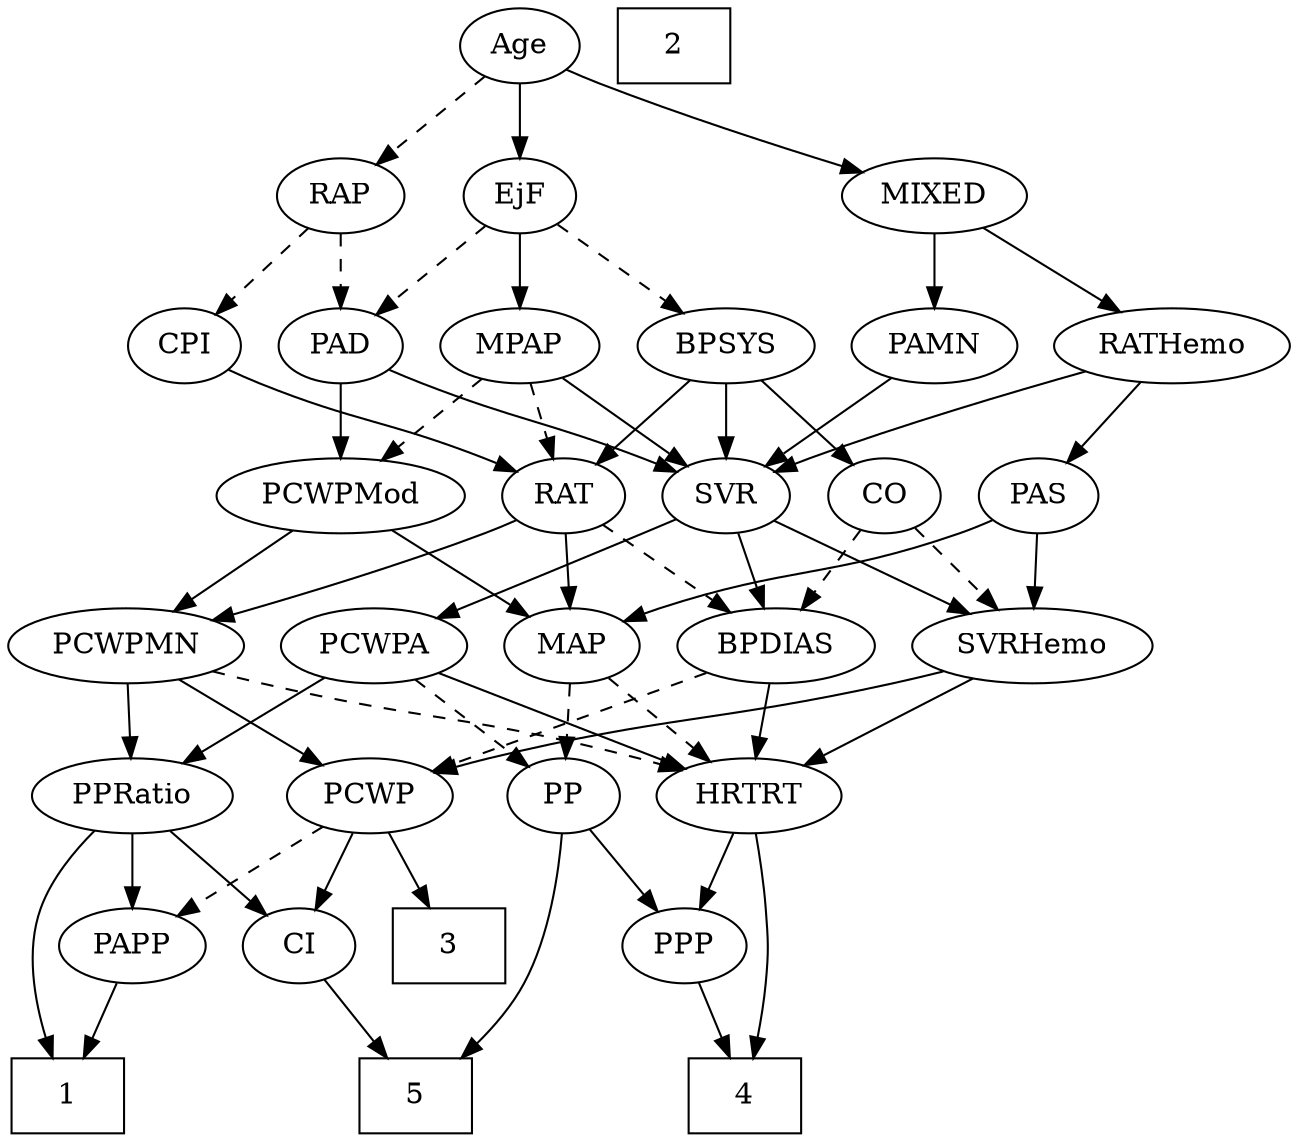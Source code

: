 strict digraph {
	graph [bb="0,0,521.64,540"];
	node [label="\N"];
	1	[height=0.5,
		pos="149.25,18",
		shape=box,
		width=0.75];
	2	[height=0.5,
		pos="353.25,522",
		shape=box,
		width=0.75];
	3	[height=0.5,
		pos="59.246,90",
		shape=box,
		width=0.75];
	4	[height=0.5,
		pos="333.25,18",
		shape=box,
		width=0.75];
	5	[height=0.5,
		pos="223.25,18",
		shape=box,
		width=0.75];
	Age	[height=0.5,
		pos="281.25,522",
		width=0.75];
	EjF	[height=0.5,
		pos="205.25,450",
		width=0.75];
	Age -> EjF	[pos="e,220.6,465.14 265.87,506.83 255.05,496.87 240.39,483.37 228.2,472.14",
		style=solid];
	RAP	[height=0.5,
		pos="281.25,450",
		width=0.77632];
	Age -> RAP	[pos="e,281.25,468.1 281.25,503.7 281.25,495.98 281.25,486.71 281.25,478.11",
		style=dashed];
	MIXED	[height=0.5,
		pos="368.25,450",
		width=1.1193];
	Age -> MIXED	[pos="e,349.41,466.16 298.02,507.5 310.32,497.61 327.28,483.96 341.44,472.56",
		style=solid];
	MPAP	[height=0.5,
		pos="203.25,378",
		width=0.97491];
	EjF -> MPAP	[pos="e,203.73,396.1 204.75,431.7 204.53,423.98 204.27,414.71 204.02,406.11",
		style=solid];
	BPSYS	[height=0.5,
		pos="40.246,378",
		width=1.0471];
	EjF -> BPSYS	[pos="e,67.626,390.62 182.99,439.56 155.89,428.06 109.71,408.47 77.23,394.69",
		style=dashed];
	PAD	[height=0.5,
		pos="285.25,378",
		width=0.79437];
	EjF -> PAD	[pos="e,269.2,393.04 221.05,435.17 232.59,425.07 248.43,411.21 261.49,399.79",
		style=dashed];
	RAP -> PAD	[pos="e,284.27,396.1 282.24,431.7 282.68,423.98 283.21,414.71 283.7,406.11",
		style=dashed];
	CPI	[height=0.5,
		pos="123.25,378",
		width=0.75];
	RAP -> CPI	[pos="e,144.52,389.18 258.22,439.25 233.62,428.78 193.53,411.54 159.25,396 157.45,395.19 155.61,394.34 153.76,393.49",
		style=dashed];
	PAMN	[height=0.5,
		pos="368.25,378",
		width=1.011];
	MIXED -> PAMN	[pos="e,368.25,396.1 368.25,431.7 368.25,423.98 368.25,414.71 368.25,406.11",
		style=solid];
	RATHemo	[height=0.5,
		pos="472.25,378",
		width=1.3721];
	MIXED -> RATHemo	[pos="e,449.54,394.29 389.54,434.67 404.42,424.65 424.52,411.12 441.18,399.91",
		style=solid];
	RAT	[height=0.5,
		pos="119.25,306",
		width=0.75827];
	MPAP -> RAT	[pos="e,135.61,320.64 185.43,362.15 173.23,351.98 156.89,338.37 143.5,327.21",
		style=dashed];
	SVR	[height=0.5,
		pos="314.25,306",
		width=0.77632];
	MPAP -> SVR	[pos="e,294.77,319.28 224.65,363.5 242.16,352.46 267.07,336.75 286.18,324.7",
		style=solid];
	PCWPMod	[height=0.5,
		pos="216.25,306",
		width=1.4443];
	MPAP -> PCWPMod	[pos="e,213.04,324.28 206.39,360.05 207.82,352.35 209.56,343.03 211.16,334.36",
		style=dashed];
	CO	[height=0.5,
		pos="42.246,306",
		width=0.75];
	BPSYS -> CO	[pos="e,41.758,324.1 40.741,359.7 40.961,351.98 41.226,342.71 41.472,334.11",
		style=solid];
	BPSYS -> RAT	[pos="e,103.48,320.97 57.388,361.81 68.63,351.85 83.475,338.7 95.805,327.77",
		style=solid];
	BPSYS -> SVR	[pos="e,293.08,317.8 68.845,365.83 74.866,363.72 81.22,361.65 87.246,360 170.14,337.31 195.37,350.13 277.25,324 279.38,323.32 281.55,322.55 \
283.72,321.71",
		style=solid];
	PAD -> SVR	[pos="e,307.42,323.47 292.12,360.41 295.51,352.22 299.69,342.14 303.49,332.95",
		style=solid];
	PAD -> PCWPMod	[pos="e,232.3,323.29 270.61,362.15 261.57,352.98 249.77,341.01 239.47,330.56",
		style=solid];
	SVRHemo	[height=0.5,
		pos="270.25,234",
		width=1.3902];
	CO -> SVRHemo	[pos="e,232.49,245.92 64.19,295.34 70.303,292.8 76.985,290.17 83.246,288 139.08,268.65 154.41,268.18 211.25,252 215,250.93 218.89,249.82 \
222.8,248.7",
		style=dashed];
	BPDIAS	[height=0.5,
		pos="42.246,234",
		width=1.1735];
	CO -> BPDIAS	[pos="e,42.246,252.1 42.246,287.7 42.246,279.98 42.246,270.71 42.246,262.11",
		style=dashed];
	PAS	[height=0.5,
		pos="470.25,306",
		width=0.75];
	PAS -> SVRHemo	[pos="e,304.8,247.09 446.91,296.83 414.48,285.48 355.15,264.72 314.26,250.4",
		style=solid];
	MAP	[height=0.5,
		pos="470.25,234",
		width=0.84854];
	PAS -> MAP	[pos="e,470.25,252.1 470.25,287.7 470.25,279.98 470.25,270.71 470.25,262.11",
		style=solid];
	PAMN -> SVR	[pos="e,326.33,322.67 355.72,360.76 348.81,351.8 340.1,340.51 332.45,330.59",
		style=solid];
	RATHemo -> PAS	[pos="e,470.73,324.1 471.75,359.7 471.53,351.98 471.27,342.71 471.02,334.11",
		style=solid];
	RATHemo -> SVR	[pos="e,336.57,316.89 442.16,363.67 414.6,351.46 373.97,333.46 345.93,321.04",
		style=solid];
	CPI -> RAT	[pos="e,120.22,324.1 122.26,359.7 121.82,351.98 121.29,342.71 120.8,334.11",
		style=solid];
	PCWPMN	[height=0.5,
		pos="152.25,234",
		width=1.3902];
	RAT -> PCWPMN	[pos="e,144.25,251.96 127.07,288.41 130.91,280.25 135.64,270.22 139.96,261.07",
		style=solid];
	RAT -> BPDIAS	[pos="e,59.413,250.61 103.66,290.83 93.138,281.27 79.018,268.43 66.971,257.48",
		style=dashed];
	RAT -> MAP	[pos="e,447.54,246.17 139.75,293.97 144.71,291.69 150.07,289.52 155.25,288 273.95,253.17 312.03,285.04 431.25,252 433.53,251.37 435.85,\
250.63 438.17,249.81",
		style=solid];
	PCWPA	[height=0.5,
		pos="380.25,234",
		width=1.1555];
	SVR -> PCWPA	[pos="e,364.89,251.29 328.24,290.15 336.81,281.07 347.96,269.24 357.74,258.87",
		style=solid];
	SVR -> SVRHemo	[pos="e,280.8,251.8 304.26,289.12 298.96,280.68 292.31,270.1 286.3,260.55",
		style=solid];
	SVR -> BPDIAS	[pos="e,73.614,246.16 293.07,294.23 287.98,291.93 282.49,289.69 277.25,288 197.94,262.43 173.83,273.22 93.246,252 90.042,251.16 86.746,\
250.22 83.445,249.23",
		style=solid];
	PCWPMod -> PCWPMN	[pos="e,167.3,251.47 201.08,288.41 193.03,279.61 182.99,268.63 174.11,258.92",
		style=solid];
	PCWPMod -> MAP	[pos="e,447,245.95 254.9,293.96 262.31,291.92 270,289.85 277.25,288 345.34,270.56 364.53,274.13 431.25,252 433.35,251.3 435.5,250.53 437.66,\
249.72",
		style=solid];
	PP	[height=0.5,
		pos="406.25,162",
		width=0.75];
	PCWPA -> PP	[pos="e,400.01,179.79 386.54,216.05 389.51,208.06 393.12,198.33 396.44,189.4",
		style=dashed];
	PPRatio	[height=0.5,
		pos="218.25,162",
		width=1.1013];
	PCWPA -> PPRatio	[pos="e,246.01,175 351.66,220.65 324.89,209.08 284.74,191.73 255.48,179.09",
		style=solid];
	HRTRT	[height=0.5,
		pos="315.25,162",
		width=1.1013];
	PCWPA -> HRTRT	[pos="e,329.94,178.82 365.5,217.12 357.02,207.99 346.22,196.36 336.8,186.22",
		style=solid];
	PCWPMN -> PPRatio	[pos="e,203.02,179.15 167.55,216.76 176.05,207.75 186.77,196.39 196.16,186.43",
		style=solid];
	PCWP	[height=0.5,
		pos="125.25,162",
		width=0.97491];
	PCWPMN -> PCWP	[pos="e,131.72,179.79 145.71,216.05 142.63,208.06 138.87,198.33 135.43,189.4",
		style=solid];
	PCWPMN -> HRTRT	[pos="e,287.31,175 183.29,219.67 210.26,208.09 249.39,191.28 278.03,178.98",
		style=dashed];
	SVRHemo -> PCWP	[pos="e,149.97,174.94 241.6,219.17 217.89,207.72 184.15,191.44 159.11,179.35",
		style=solid];
	SVRHemo -> HRTRT	[pos="e,304.66,179.47 280.91,216.41 286.35,207.95 293.07,197.49 299.12,188.08",
		style=solid];
	BPDIAS -> PCWP	[pos="e,107.73,177.77 60.667,217.46 72.185,207.75 87.181,195.1 99.822,184.44",
		style=dashed];
	BPDIAS -> HRTRT	[pos="e,285.75,174.16 73.628,221.9 80.075,219.8 86.847,217.72 93.246,216 169.5,195.48 191.18,201.23 267.25,180 270.17,179.18 273.18,178.28 \
276.2,177.32",
		style=solid];
	MAP -> PP	[pos="e,419.67,177.68 456.36,217.81 447.69,208.33 436.37,195.95 426.68,185.35",
		style=dashed];
	MAP -> HRTRT	[pos="e,342.41,175.27 446.71,222.37 421.52,210.99 381.24,192.8 351.9,179.55",
		style=dashed];
	PP -> 5	[pos="e,250.45,25.531 409.66,143.83 412.51,124.19 413.81,92.156 397.25,72 388.38,61.21 308.67,40.021 260.26,27.96",
		style=solid];
	PPP	[height=0.5,
		pos="361.25,90",
		width=0.75];
	PP -> PPP	[pos="e,371.42,106.82 396.04,145.12 390.4,136.34 383.27,125.26 376.94,115.42",
		style=solid];
	PPP -> 4	[pos="e,340.22,36.447 354.61,72.411 351.43,64.454 347.54,54.722 343.95,45.756",
		style=solid];
	PPRatio -> 1	[pos="e,176.33,31.576 231.74,145.03 245.64,126.52 263.42,95.552 249.25,72 245.5,65.769 212.64,49.02 185.6,36.002",
		style=solid];
	CI	[height=0.5,
		pos="213.25,90",
		width=0.75];
	PPRatio -> CI	[pos="e,214.47,108.1 217.01,143.7 216.46,135.98 215.8,126.71 215.18,118.11",
		style=solid];
	PAPP	[height=0.5,
		pos="136.25,90",
		width=0.88464];
	PPRatio -> PAPP	[pos="e,153.16,105.44 200.45,145.81 188.94,135.98 173.78,123.04 161.09,112.21",
		style=solid];
	PCWP -> 3	[pos="e,75.709,108.46 110.6,145.46 102.45,136.82 92.107,125.85 82.844,116.03",
		style=solid];
	PCWP -> CI	[pos="e,196.52,104.3 143.48,146.5 156.53,136.12 174.24,122.03 188.55,110.64",
		style=solid];
	PCWP -> PAPP	[pos="e,133.56,108.1 127.97,143.7 129.18,135.98 130.63,126.71 131.99,118.11",
		style=dashed];
	CI -> 5	[pos="e,220.78,36.275 215.67,72.055 216.77,64.346 218.1,55.027 219.34,46.364",
		style=solid];
	PAPP -> 1	[pos="e,146.04,36.275 139.39,72.055 140.82,64.346 142.56,55.027 144.16,46.364",
		style=solid];
	HRTRT -> 4	[pos="e,330.49,36.162 316.97,143.91 318.83,125.98 321.96,96.973 325.25,72 326.36,63.567 327.69,54.399 328.95,46.096",
		style=solid];
	HRTRT -> PPP	[pos="e,350.74,106.99 326.15,144.41 331.84,135.74 338.92,124.97 345.23,115.38",
		style=solid];
}
